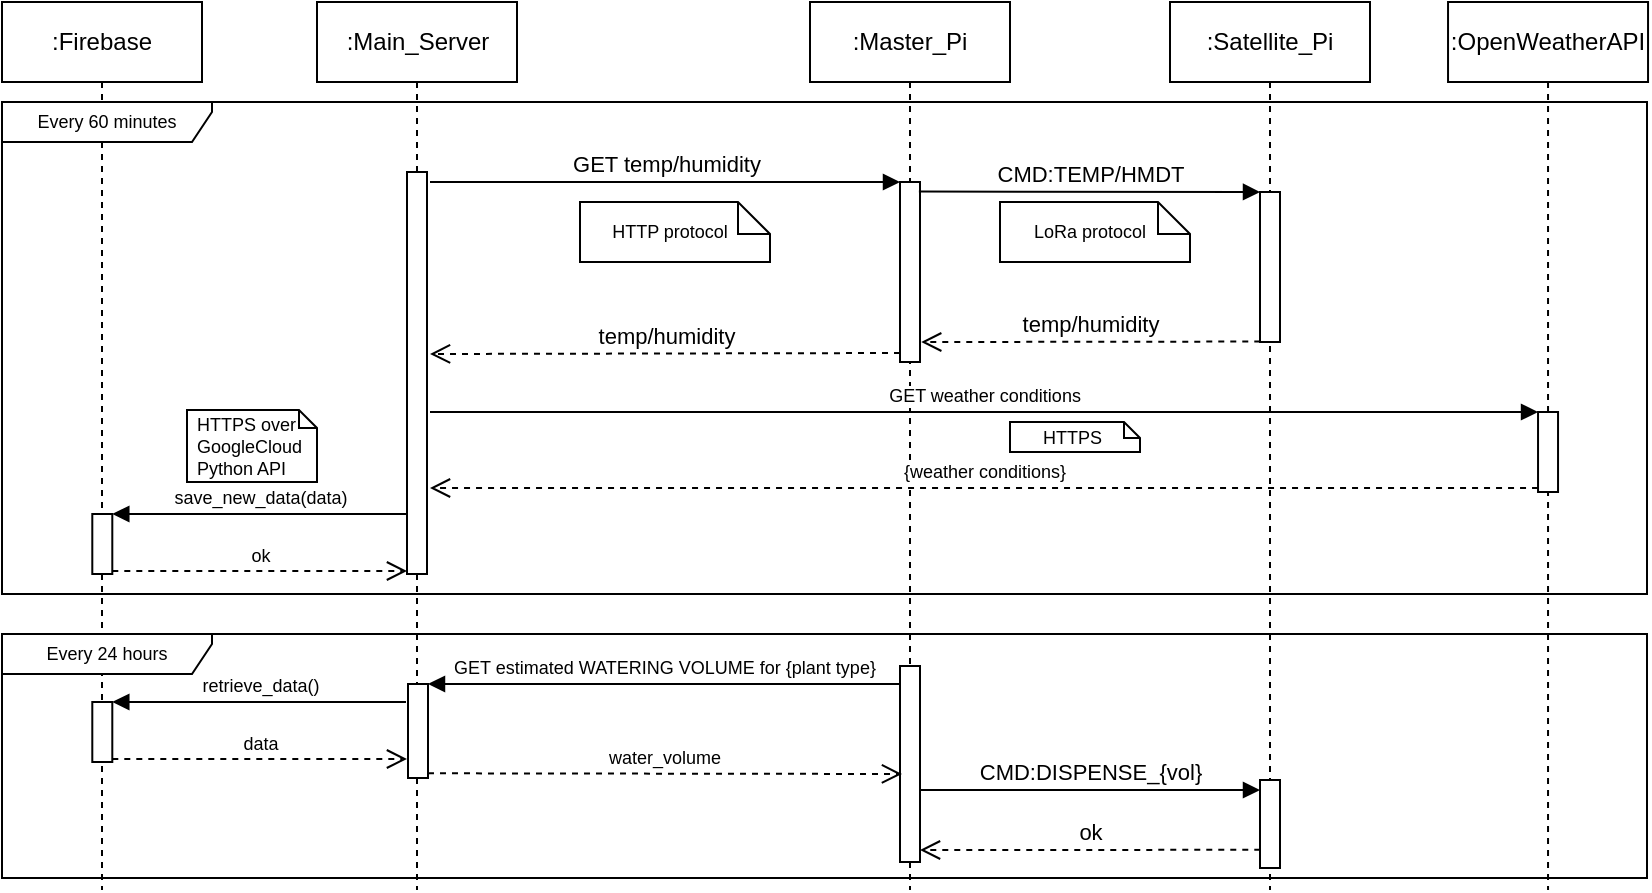 <mxfile version="14.1.8" type="device"><diagram id="ezVWQf1yFrIKMRCGe3VE" name="Page-1"><mxGraphModel dx="1322" dy="306" grid="0" gridSize="2" guides="1" tooltips="1" connect="1" arrows="1" fold="1" page="0" pageScale="1" pageWidth="827" pageHeight="583" background="none" math="0" shadow="0"><root><mxCell id="0"/><mxCell id="1" parent="0"/><mxCell id="lA2GbcfvfEjX4tE7WIPx-102" value=":Firebase" style="shape=umlLifeline;perimeter=lifelinePerimeter;whiteSpace=wrap;html=1;container=1;collapsible=0;recursiveResize=0;outlineConnect=0;" parent="1" vertex="1"><mxGeometry x="-4" y="690" width="100" height="444" as="geometry"/></mxCell><mxCell id="lA2GbcfvfEjX4tE7WIPx-105" value="" style="html=1;points=[];perimeter=orthogonalPerimeter;fontSize=9;" parent="lA2GbcfvfEjX4tE7WIPx-102" vertex="1"><mxGeometry x="45.15" y="256" width="10" height="30" as="geometry"/></mxCell><mxCell id="lA2GbcfvfEjX4tE7WIPx-106" value="save_new_data(data)" style="html=1;verticalAlign=bottom;endArrow=block;entryX=1;entryY=0;fillColor=#FFD966;fontSize=9;" parent="lA2GbcfvfEjX4tE7WIPx-102" target="lA2GbcfvfEjX4tE7WIPx-105" edge="1"><mxGeometry relative="1" as="geometry"><mxPoint x="202" y="256" as="sourcePoint"/></mxGeometry></mxCell><mxCell id="lA2GbcfvfEjX4tE7WIPx-108" value="" style="html=1;points=[];perimeter=orthogonalPerimeter;fontSize=9;" parent="lA2GbcfvfEjX4tE7WIPx-102" vertex="1"><mxGeometry x="45.15" y="350" width="10" height="30" as="geometry"/></mxCell><mxCell id="lA2GbcfvfEjX4tE7WIPx-109" value="retrieve_data()" style="html=1;verticalAlign=bottom;endArrow=block;entryX=1;entryY=0;fillColor=#FFD966;fontSize=9;" parent="lA2GbcfvfEjX4tE7WIPx-102" target="lA2GbcfvfEjX4tE7WIPx-108" edge="1"><mxGeometry relative="1" as="geometry"><mxPoint x="202" y="350" as="sourcePoint"/></mxGeometry></mxCell><mxCell id="lA2GbcfvfEjX4tE7WIPx-110" value="data" style="html=1;verticalAlign=bottom;endArrow=open;dashed=1;endSize=8;exitX=1;exitY=0.95;fillColor=#FFD966;fontSize=9;" parent="lA2GbcfvfEjX4tE7WIPx-102" source="lA2GbcfvfEjX4tE7WIPx-108" edge="1"><mxGeometry relative="1" as="geometry"><mxPoint x="202.5" y="378.5" as="targetPoint"/></mxGeometry></mxCell><mxCell id="lA2GbcfvfEjX4tE7WIPx-47" value=":Satellite_Pi" style="shape=umlLifeline;perimeter=lifelinePerimeter;whiteSpace=wrap;html=1;container=1;collapsible=0;recursiveResize=0;outlineConnect=0;" parent="1" vertex="1"><mxGeometry x="580" y="690" width="100" height="444" as="geometry"/></mxCell><mxCell id="lA2GbcfvfEjX4tE7WIPx-55" value="" style="html=1;points=[];perimeter=orthogonalPerimeter;" parent="lA2GbcfvfEjX4tE7WIPx-47" vertex="1"><mxGeometry x="45" y="95" width="10" height="75" as="geometry"/></mxCell><mxCell id="lA2GbcfvfEjX4tE7WIPx-87" value="" style="html=1;points=[];perimeter=orthogonalPerimeter;" parent="lA2GbcfvfEjX4tE7WIPx-47" vertex="1"><mxGeometry x="45" y="389" width="10" height="44" as="geometry"/></mxCell><mxCell id="lA2GbcfvfEjX4tE7WIPx-48" value=":Master_Pi" style="shape=umlLifeline;perimeter=lifelinePerimeter;whiteSpace=wrap;html=1;container=1;collapsible=0;recursiveResize=0;outlineConnect=0;" parent="1" vertex="1"><mxGeometry x="400" y="690" width="100" height="444" as="geometry"/></mxCell><mxCell id="lA2GbcfvfEjX4tE7WIPx-51" value="" style="html=1;points=[];perimeter=orthogonalPerimeter;" parent="lA2GbcfvfEjX4tE7WIPx-48" vertex="1"><mxGeometry x="45" y="90" width="10" height="90" as="geometry"/></mxCell><mxCell id="lA2GbcfvfEjX4tE7WIPx-83" value="" style="html=1;points=[];perimeter=orthogonalPerimeter;fontSize=9;" parent="lA2GbcfvfEjX4tE7WIPx-48" vertex="1"><mxGeometry x="45" y="332" width="10" height="98" as="geometry"/></mxCell><mxCell id="lA2GbcfvfEjX4tE7WIPx-49" value=":Main_Server" style="shape=umlLifeline;perimeter=lifelinePerimeter;whiteSpace=wrap;html=1;container=1;collapsible=0;recursiveResize=0;outlineConnect=0;" parent="1" vertex="1"><mxGeometry x="153.5" y="690" width="100" height="444" as="geometry"/></mxCell><mxCell id="lA2GbcfvfEjX4tE7WIPx-77" value="" style="html=1;points=[];perimeter=orthogonalPerimeter;" parent="lA2GbcfvfEjX4tE7WIPx-49" vertex="1"><mxGeometry x="45" y="85" width="10" height="201" as="geometry"/></mxCell><mxCell id="lA2GbcfvfEjX4tE7WIPx-84" value="" style="html=1;points=[];perimeter=orthogonalPerimeter;fontSize=9;" parent="lA2GbcfvfEjX4tE7WIPx-49" vertex="1"><mxGeometry x="45.5" y="341" width="10" height="47" as="geometry"/></mxCell><mxCell id="lA2GbcfvfEjX4tE7WIPx-52" value="GET temp/humidity" style="html=1;verticalAlign=bottom;endArrow=block;entryX=0;entryY=0;fillColor=#FFD966;" parent="1" target="lA2GbcfvfEjX4tE7WIPx-51" edge="1"><mxGeometry relative="1" as="geometry"><mxPoint x="210" y="780" as="sourcePoint"/></mxGeometry></mxCell><mxCell id="lA2GbcfvfEjX4tE7WIPx-53" value="temp/humidity" style="html=1;verticalAlign=bottom;endArrow=open;dashed=1;endSize=8;exitX=0;exitY=0.95;fillColor=#FFD966;" parent="1" source="lA2GbcfvfEjX4tE7WIPx-51" edge="1"><mxGeometry relative="1" as="geometry"><mxPoint x="210" y="866" as="targetPoint"/></mxGeometry></mxCell><mxCell id="lA2GbcfvfEjX4tE7WIPx-57" value="temp/humidity" style="html=1;verticalAlign=bottom;endArrow=open;dashed=1;endSize=8;exitX=0.014;exitY=0.997;fillColor=#FFD966;entryX=1.06;entryY=0.889;entryDx=0;entryDy=0;entryPerimeter=0;exitDx=0;exitDy=0;exitPerimeter=0;" parent="1" source="lA2GbcfvfEjX4tE7WIPx-55" target="lA2GbcfvfEjX4tE7WIPx-51" edge="1"><mxGeometry relative="1" as="geometry"><mxPoint x="555" y="861" as="targetPoint"/></mxGeometry></mxCell><mxCell id="lA2GbcfvfEjX4tE7WIPx-56" value="CMD:TEMP/HMDT" style="html=1;verticalAlign=bottom;endArrow=block;entryX=0;entryY=0;fillColor=#FFD966;exitX=0.945;exitY=0.053;exitDx=0;exitDy=0;exitPerimeter=0;" parent="1" source="lA2GbcfvfEjX4tE7WIPx-51" target="lA2GbcfvfEjX4tE7WIPx-55" edge="1"><mxGeometry relative="1" as="geometry"><mxPoint x="460" y="785" as="sourcePoint"/></mxGeometry></mxCell><mxCell id="lA2GbcfvfEjX4tE7WIPx-65" value="" style="shape=note2;boundedLbl=1;whiteSpace=wrap;html=1;size=16;verticalAlign=top;align=center;" parent="1" vertex="1"><mxGeometry x="495" y="790" width="95" height="30" as="geometry"/></mxCell><mxCell id="lA2GbcfvfEjX4tE7WIPx-66" value="LoRa protocol&#10;" style="text;align=center;fontStyle=0;verticalAlign=middle;spacingLeft=3;spacingRight=3;strokeColor=none;rotatable=0;points=[[0,0.5],[1,0.5]];portConstraint=eastwest;fontSize=9;" parent="1" vertex="1"><mxGeometry x="500" y="805" width="80" height="10" as="geometry"/></mxCell><mxCell id="lA2GbcfvfEjX4tE7WIPx-68" value="" style="shape=note2;boundedLbl=1;whiteSpace=wrap;html=1;size=16;verticalAlign=top;align=center;" parent="1" vertex="1"><mxGeometry x="285" y="790" width="95" height="30" as="geometry"/></mxCell><mxCell id="lA2GbcfvfEjX4tE7WIPx-69" value="HTTP protocol&#10;" style="text;align=center;fontStyle=0;verticalAlign=middle;spacingLeft=3;spacingRight=3;strokeColor=none;rotatable=0;points=[[0,0.5],[1,0.5]];portConstraint=eastwest;fontSize=9;" parent="1" vertex="1"><mxGeometry x="290" y="805" width="80" height="10" as="geometry"/></mxCell><mxCell id="lA2GbcfvfEjX4tE7WIPx-70" value=":OpenWeatherAPI" style="shape=umlLifeline;perimeter=lifelinePerimeter;whiteSpace=wrap;html=1;container=1;collapsible=0;recursiveResize=0;outlineConnect=0;" parent="1" vertex="1"><mxGeometry x="719.02" y="690" width="100" height="444" as="geometry"/></mxCell><mxCell id="lA2GbcfvfEjX4tE7WIPx-72" value="" style="html=1;points=[];perimeter=orthogonalPerimeter;fontSize=9;" parent="lA2GbcfvfEjX4tE7WIPx-70" vertex="1"><mxGeometry x="45" y="205" width="10" height="40" as="geometry"/></mxCell><mxCell id="lA2GbcfvfEjX4tE7WIPx-73" value="GET weather conditions" style="html=1;verticalAlign=bottom;endArrow=block;entryX=0;entryY=0;fillColor=#FFD966;fontSize=9;" parent="1" target="lA2GbcfvfEjX4tE7WIPx-72" edge="1"><mxGeometry relative="1" as="geometry"><mxPoint x="210" y="895" as="sourcePoint"/></mxGeometry></mxCell><mxCell id="lA2GbcfvfEjX4tE7WIPx-74" value="{weather conditions}" style="html=1;verticalAlign=bottom;endArrow=open;dashed=1;endSize=8;exitX=0;exitY=0.95;fillColor=#FFD966;fontSize=9;" parent="1" source="lA2GbcfvfEjX4tE7WIPx-72" edge="1"><mxGeometry relative="1" as="geometry"><mxPoint x="210" y="933" as="targetPoint"/></mxGeometry></mxCell><mxCell id="lA2GbcfvfEjX4tE7WIPx-75" value="" style="shape=note2;boundedLbl=1;whiteSpace=wrap;html=1;size=8;verticalAlign=top;align=center;" parent="1" vertex="1"><mxGeometry x="500" y="900" width="65" height="15" as="geometry"/></mxCell><mxCell id="lA2GbcfvfEjX4tE7WIPx-76" value="HTTPS" style="text;align=center;fontStyle=0;verticalAlign=middle;spacingLeft=3;spacingRight=3;strokeColor=none;rotatable=0;points=[[0,0.5],[1,0.5]];portConstraint=eastwest;fontSize=9;" parent="1" vertex="1"><mxGeometry x="500" y="902.5" width="62.5" height="10" as="geometry"/></mxCell><mxCell id="lA2GbcfvfEjX4tE7WIPx-78" value="Every 60 minutes" style="shape=umlFrame;whiteSpace=wrap;html=1;fontSize=9;width=105;height=20;" parent="1" vertex="1"><mxGeometry x="-4" y="740" width="822.5" height="246" as="geometry"/></mxCell><mxCell id="lA2GbcfvfEjX4tE7WIPx-79" value="Every 24 hours" style="shape=umlFrame;whiteSpace=wrap;html=1;fontSize=9;width=105;height=20;" parent="1" vertex="1"><mxGeometry x="-4" y="1006" width="822.5" height="122" as="geometry"/></mxCell><mxCell id="lA2GbcfvfEjX4tE7WIPx-85" value="GET estimated WATERING VOLUME for {plant type}" style="html=1;verticalAlign=bottom;endArrow=block;entryX=1;entryY=0;fillColor=#FFD966;fontSize=9;" parent="1" target="lA2GbcfvfEjX4tE7WIPx-84" edge="1"><mxGeometry relative="1" as="geometry"><mxPoint x="445" y="1031" as="sourcePoint"/></mxGeometry></mxCell><mxCell id="lA2GbcfvfEjX4tE7WIPx-86" value="water_volume" style="html=1;verticalAlign=bottom;endArrow=open;dashed=1;endSize=8;exitX=1;exitY=0.95;fillColor=#FFD966;fontSize=9;" parent="1" source="lA2GbcfvfEjX4tE7WIPx-84" edge="1"><mxGeometry relative="1" as="geometry"><mxPoint x="446" y="1076" as="targetPoint"/></mxGeometry></mxCell><mxCell id="lA2GbcfvfEjX4tE7WIPx-89" value="CMD:DISPENSE_{vol}" style="html=1;verticalAlign=bottom;endArrow=block;entryX=0;entryY=0;fillColor=#FFD966;" parent="1" edge="1"><mxGeometry relative="1" as="geometry"><mxPoint x="455" y="1084" as="sourcePoint"/><mxPoint x="625" y="1084" as="targetPoint"/></mxGeometry></mxCell><mxCell id="lA2GbcfvfEjX4tE7WIPx-88" value="ok" style="html=1;verticalAlign=bottom;endArrow=open;dashed=1;endSize=8;exitX=0.014;exitY=0.997;fillColor=#FFD966;exitDx=0;exitDy=0;exitPerimeter=0;" parent="1" edge="1"><mxGeometry relative="1" as="geometry"><mxPoint x="455" y="1114" as="targetPoint"/><mxPoint x="625.14" y="1113.91" as="sourcePoint"/></mxGeometry></mxCell><mxCell id="lA2GbcfvfEjX4tE7WIPx-107" value="ok" style="html=1;verticalAlign=bottom;endArrow=open;dashed=1;endSize=8;exitX=1;exitY=0.95;fillColor=#FFD966;fontSize=9;" parent="1" source="lA2GbcfvfEjX4tE7WIPx-105" target="lA2GbcfvfEjX4tE7WIPx-77" edge="1"><mxGeometry relative="1" as="geometry"><mxPoint x="192" y="972" as="targetPoint"/></mxGeometry></mxCell><mxCell id="x3o_03fLq6CHp4sCzggO-3" value="" style="shape=note2;boundedLbl=1;whiteSpace=wrap;html=1;size=9;verticalAlign=top;align=center;" vertex="1" parent="1"><mxGeometry x="88.5" y="894" width="65" height="36" as="geometry"/></mxCell><mxCell id="x3o_03fLq6CHp4sCzggO-4" value="HTTPS over &#10;GoogleCloud &#10;Python API" style="text;align=left;fontStyle=0;verticalAlign=middle;spacingLeft=3;spacingRight=3;strokeColor=none;rotatable=0;points=[[0,0.5],[1,0.5]];portConstraint=eastwest;fontSize=9;" vertex="1" parent="1"><mxGeometry x="88.5" y="902" width="63" height="19.5" as="geometry"/></mxCell></root></mxGraphModel></diagram></mxfile>